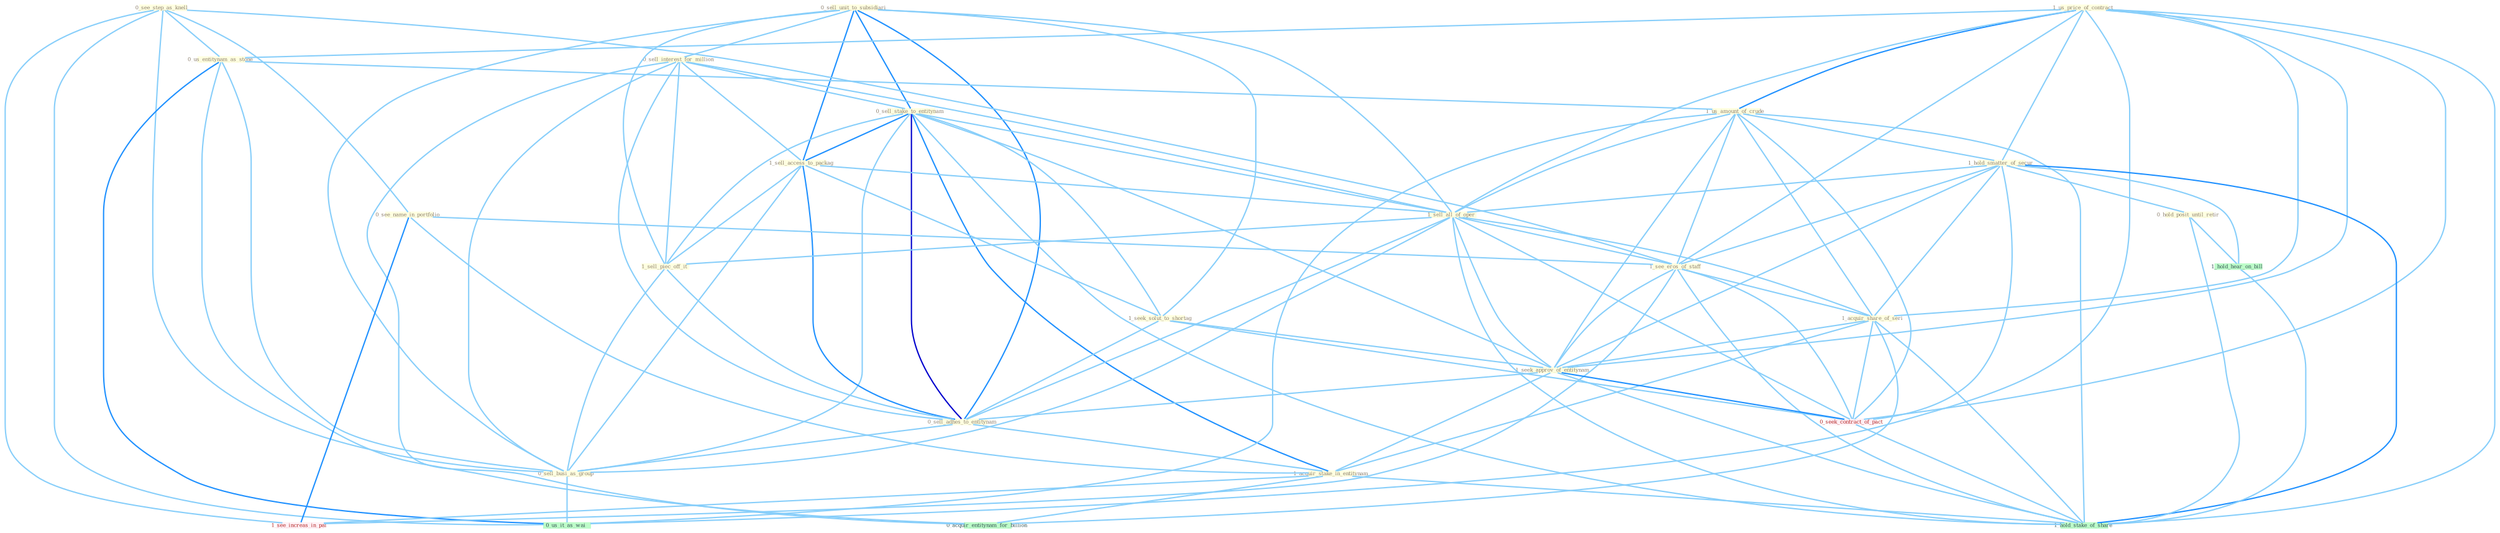 Graph G{ 
    node
    [shape=polygon,style=filled,width=.5,height=.06,color="#BDFCC9",fixedsize=true,fontsize=4,
    fontcolor="#2f4f4f"];
    {node
    [color="#ffffe0", fontcolor="#8b7d6b"] "0_sell_unit_to_subsidiari " "1_us_price_of_contract " "0_see_step_as_knell " "0_sell_interest_for_million " "0_sell_stake_to_entitynam " "0_us_entitynam_as_stone " "1_sell_access_to_packag " "1_us_amount_of_crude " "1_hold_smatter_of_secur " "0_see_name_in_portfolio " "1_sell_all_of_oper " "1_see_eros_of_staff " "1_seek_solut_to_shortag " "1_acquir_share_of_seri " "1_sell_piec_off_it " "1_seek_approv_of_entitynam " "0_sell_adhes_to_entitynam " "0_hold_posit_until_retir " "0_sell_busi_as_group " "1_acquir_stake_in_entitynam "}
{node [color="#fff0f5", fontcolor="#b22222"] "0_seek_contract_of_pact " "1_see_increas_in_pai "}
edge [color="#B0E2FF"];

	"0_sell_unit_to_subsidiari " -- "0_sell_interest_for_million " [w="1", color="#87cefa" ];
	"0_sell_unit_to_subsidiari " -- "0_sell_stake_to_entitynam " [w="2", color="#1e90ff" , len=0.8];
	"0_sell_unit_to_subsidiari " -- "1_sell_access_to_packag " [w="2", color="#1e90ff" , len=0.8];
	"0_sell_unit_to_subsidiari " -- "1_sell_all_of_oper " [w="1", color="#87cefa" ];
	"0_sell_unit_to_subsidiari " -- "1_seek_solut_to_shortag " [w="1", color="#87cefa" ];
	"0_sell_unit_to_subsidiari " -- "1_sell_piec_off_it " [w="1", color="#87cefa" ];
	"0_sell_unit_to_subsidiari " -- "0_sell_adhes_to_entitynam " [w="2", color="#1e90ff" , len=0.8];
	"0_sell_unit_to_subsidiari " -- "0_sell_busi_as_group " [w="1", color="#87cefa" ];
	"1_us_price_of_contract " -- "0_us_entitynam_as_stone " [w="1", color="#87cefa" ];
	"1_us_price_of_contract " -- "1_us_amount_of_crude " [w="2", color="#1e90ff" , len=0.8];
	"1_us_price_of_contract " -- "1_hold_smatter_of_secur " [w="1", color="#87cefa" ];
	"1_us_price_of_contract " -- "1_sell_all_of_oper " [w="1", color="#87cefa" ];
	"1_us_price_of_contract " -- "1_see_eros_of_staff " [w="1", color="#87cefa" ];
	"1_us_price_of_contract " -- "1_acquir_share_of_seri " [w="1", color="#87cefa" ];
	"1_us_price_of_contract " -- "1_seek_approv_of_entitynam " [w="1", color="#87cefa" ];
	"1_us_price_of_contract " -- "0_seek_contract_of_pact " [w="1", color="#87cefa" ];
	"1_us_price_of_contract " -- "0_us_it_as_wai " [w="1", color="#87cefa" ];
	"1_us_price_of_contract " -- "1_hold_stake_of_share " [w="1", color="#87cefa" ];
	"0_see_step_as_knell " -- "0_us_entitynam_as_stone " [w="1", color="#87cefa" ];
	"0_see_step_as_knell " -- "0_see_name_in_portfolio " [w="1", color="#87cefa" ];
	"0_see_step_as_knell " -- "1_see_eros_of_staff " [w="1", color="#87cefa" ];
	"0_see_step_as_knell " -- "0_sell_busi_as_group " [w="1", color="#87cefa" ];
	"0_see_step_as_knell " -- "0_us_it_as_wai " [w="1", color="#87cefa" ];
	"0_see_step_as_knell " -- "1_see_increas_in_pai " [w="1", color="#87cefa" ];
	"0_sell_interest_for_million " -- "0_sell_stake_to_entitynam " [w="1", color="#87cefa" ];
	"0_sell_interest_for_million " -- "1_sell_access_to_packag " [w="1", color="#87cefa" ];
	"0_sell_interest_for_million " -- "1_sell_all_of_oper " [w="1", color="#87cefa" ];
	"0_sell_interest_for_million " -- "1_sell_piec_off_it " [w="1", color="#87cefa" ];
	"0_sell_interest_for_million " -- "0_sell_adhes_to_entitynam " [w="1", color="#87cefa" ];
	"0_sell_interest_for_million " -- "0_sell_busi_as_group " [w="1", color="#87cefa" ];
	"0_sell_interest_for_million " -- "0_acquir_entitynam_for_billion " [w="1", color="#87cefa" ];
	"0_sell_stake_to_entitynam " -- "1_sell_access_to_packag " [w="2", color="#1e90ff" , len=0.8];
	"0_sell_stake_to_entitynam " -- "1_sell_all_of_oper " [w="1", color="#87cefa" ];
	"0_sell_stake_to_entitynam " -- "1_seek_solut_to_shortag " [w="1", color="#87cefa" ];
	"0_sell_stake_to_entitynam " -- "1_sell_piec_off_it " [w="1", color="#87cefa" ];
	"0_sell_stake_to_entitynam " -- "1_seek_approv_of_entitynam " [w="1", color="#87cefa" ];
	"0_sell_stake_to_entitynam " -- "0_sell_adhes_to_entitynam " [w="3", color="#0000cd" , len=0.6];
	"0_sell_stake_to_entitynam " -- "0_sell_busi_as_group " [w="1", color="#87cefa" ];
	"0_sell_stake_to_entitynam " -- "1_acquir_stake_in_entitynam " [w="2", color="#1e90ff" , len=0.8];
	"0_sell_stake_to_entitynam " -- "1_hold_stake_of_share " [w="1", color="#87cefa" ];
	"0_us_entitynam_as_stone " -- "1_us_amount_of_crude " [w="1", color="#87cefa" ];
	"0_us_entitynam_as_stone " -- "0_sell_busi_as_group " [w="1", color="#87cefa" ];
	"0_us_entitynam_as_stone " -- "0_us_it_as_wai " [w="2", color="#1e90ff" , len=0.8];
	"0_us_entitynam_as_stone " -- "0_acquir_entitynam_for_billion " [w="1", color="#87cefa" ];
	"1_sell_access_to_packag " -- "1_sell_all_of_oper " [w="1", color="#87cefa" ];
	"1_sell_access_to_packag " -- "1_seek_solut_to_shortag " [w="1", color="#87cefa" ];
	"1_sell_access_to_packag " -- "1_sell_piec_off_it " [w="1", color="#87cefa" ];
	"1_sell_access_to_packag " -- "0_sell_adhes_to_entitynam " [w="2", color="#1e90ff" , len=0.8];
	"1_sell_access_to_packag " -- "0_sell_busi_as_group " [w="1", color="#87cefa" ];
	"1_us_amount_of_crude " -- "1_hold_smatter_of_secur " [w="1", color="#87cefa" ];
	"1_us_amount_of_crude " -- "1_sell_all_of_oper " [w="1", color="#87cefa" ];
	"1_us_amount_of_crude " -- "1_see_eros_of_staff " [w="1", color="#87cefa" ];
	"1_us_amount_of_crude " -- "1_acquir_share_of_seri " [w="1", color="#87cefa" ];
	"1_us_amount_of_crude " -- "1_seek_approv_of_entitynam " [w="1", color="#87cefa" ];
	"1_us_amount_of_crude " -- "0_seek_contract_of_pact " [w="1", color="#87cefa" ];
	"1_us_amount_of_crude " -- "0_us_it_as_wai " [w="1", color="#87cefa" ];
	"1_us_amount_of_crude " -- "1_hold_stake_of_share " [w="1", color="#87cefa" ];
	"1_hold_smatter_of_secur " -- "1_sell_all_of_oper " [w="1", color="#87cefa" ];
	"1_hold_smatter_of_secur " -- "1_see_eros_of_staff " [w="1", color="#87cefa" ];
	"1_hold_smatter_of_secur " -- "1_acquir_share_of_seri " [w="1", color="#87cefa" ];
	"1_hold_smatter_of_secur " -- "1_seek_approv_of_entitynam " [w="1", color="#87cefa" ];
	"1_hold_smatter_of_secur " -- "0_hold_posit_until_retir " [w="1", color="#87cefa" ];
	"1_hold_smatter_of_secur " -- "0_seek_contract_of_pact " [w="1", color="#87cefa" ];
	"1_hold_smatter_of_secur " -- "1_hold_hear_on_bill " [w="1", color="#87cefa" ];
	"1_hold_smatter_of_secur " -- "1_hold_stake_of_share " [w="2", color="#1e90ff" , len=0.8];
	"0_see_name_in_portfolio " -- "1_see_eros_of_staff " [w="1", color="#87cefa" ];
	"0_see_name_in_portfolio " -- "1_acquir_stake_in_entitynam " [w="1", color="#87cefa" ];
	"0_see_name_in_portfolio " -- "1_see_increas_in_pai " [w="2", color="#1e90ff" , len=0.8];
	"1_sell_all_of_oper " -- "1_see_eros_of_staff " [w="1", color="#87cefa" ];
	"1_sell_all_of_oper " -- "1_acquir_share_of_seri " [w="1", color="#87cefa" ];
	"1_sell_all_of_oper " -- "1_sell_piec_off_it " [w="1", color="#87cefa" ];
	"1_sell_all_of_oper " -- "1_seek_approv_of_entitynam " [w="1", color="#87cefa" ];
	"1_sell_all_of_oper " -- "0_sell_adhes_to_entitynam " [w="1", color="#87cefa" ];
	"1_sell_all_of_oper " -- "0_sell_busi_as_group " [w="1", color="#87cefa" ];
	"1_sell_all_of_oper " -- "0_seek_contract_of_pact " [w="1", color="#87cefa" ];
	"1_sell_all_of_oper " -- "1_hold_stake_of_share " [w="1", color="#87cefa" ];
	"1_see_eros_of_staff " -- "1_acquir_share_of_seri " [w="1", color="#87cefa" ];
	"1_see_eros_of_staff " -- "1_seek_approv_of_entitynam " [w="1", color="#87cefa" ];
	"1_see_eros_of_staff " -- "0_seek_contract_of_pact " [w="1", color="#87cefa" ];
	"1_see_eros_of_staff " -- "1_see_increas_in_pai " [w="1", color="#87cefa" ];
	"1_see_eros_of_staff " -- "1_hold_stake_of_share " [w="1", color="#87cefa" ];
	"1_seek_solut_to_shortag " -- "1_seek_approv_of_entitynam " [w="1", color="#87cefa" ];
	"1_seek_solut_to_shortag " -- "0_sell_adhes_to_entitynam " [w="1", color="#87cefa" ];
	"1_seek_solut_to_shortag " -- "0_seek_contract_of_pact " [w="1", color="#87cefa" ];
	"1_acquir_share_of_seri " -- "1_seek_approv_of_entitynam " [w="1", color="#87cefa" ];
	"1_acquir_share_of_seri " -- "1_acquir_stake_in_entitynam " [w="1", color="#87cefa" ];
	"1_acquir_share_of_seri " -- "0_seek_contract_of_pact " [w="1", color="#87cefa" ];
	"1_acquir_share_of_seri " -- "0_acquir_entitynam_for_billion " [w="1", color="#87cefa" ];
	"1_acquir_share_of_seri " -- "1_hold_stake_of_share " [w="1", color="#87cefa" ];
	"1_sell_piec_off_it " -- "0_sell_adhes_to_entitynam " [w="1", color="#87cefa" ];
	"1_sell_piec_off_it " -- "0_sell_busi_as_group " [w="1", color="#87cefa" ];
	"1_seek_approv_of_entitynam " -- "0_sell_adhes_to_entitynam " [w="1", color="#87cefa" ];
	"1_seek_approv_of_entitynam " -- "1_acquir_stake_in_entitynam " [w="1", color="#87cefa" ];
	"1_seek_approv_of_entitynam " -- "0_seek_contract_of_pact " [w="2", color="#1e90ff" , len=0.8];
	"1_seek_approv_of_entitynam " -- "1_hold_stake_of_share " [w="1", color="#87cefa" ];
	"0_sell_adhes_to_entitynam " -- "0_sell_busi_as_group " [w="1", color="#87cefa" ];
	"0_sell_adhes_to_entitynam " -- "1_acquir_stake_in_entitynam " [w="1", color="#87cefa" ];
	"0_hold_posit_until_retir " -- "1_hold_hear_on_bill " [w="1", color="#87cefa" ];
	"0_hold_posit_until_retir " -- "1_hold_stake_of_share " [w="1", color="#87cefa" ];
	"0_sell_busi_as_group " -- "0_us_it_as_wai " [w="1", color="#87cefa" ];
	"1_acquir_stake_in_entitynam " -- "0_acquir_entitynam_for_billion " [w="1", color="#87cefa" ];
	"1_acquir_stake_in_entitynam " -- "1_see_increas_in_pai " [w="1", color="#87cefa" ];
	"1_acquir_stake_in_entitynam " -- "1_hold_stake_of_share " [w="1", color="#87cefa" ];
	"0_seek_contract_of_pact " -- "1_hold_stake_of_share " [w="1", color="#87cefa" ];
	"1_hold_hear_on_bill " -- "1_hold_stake_of_share " [w="1", color="#87cefa" ];
}